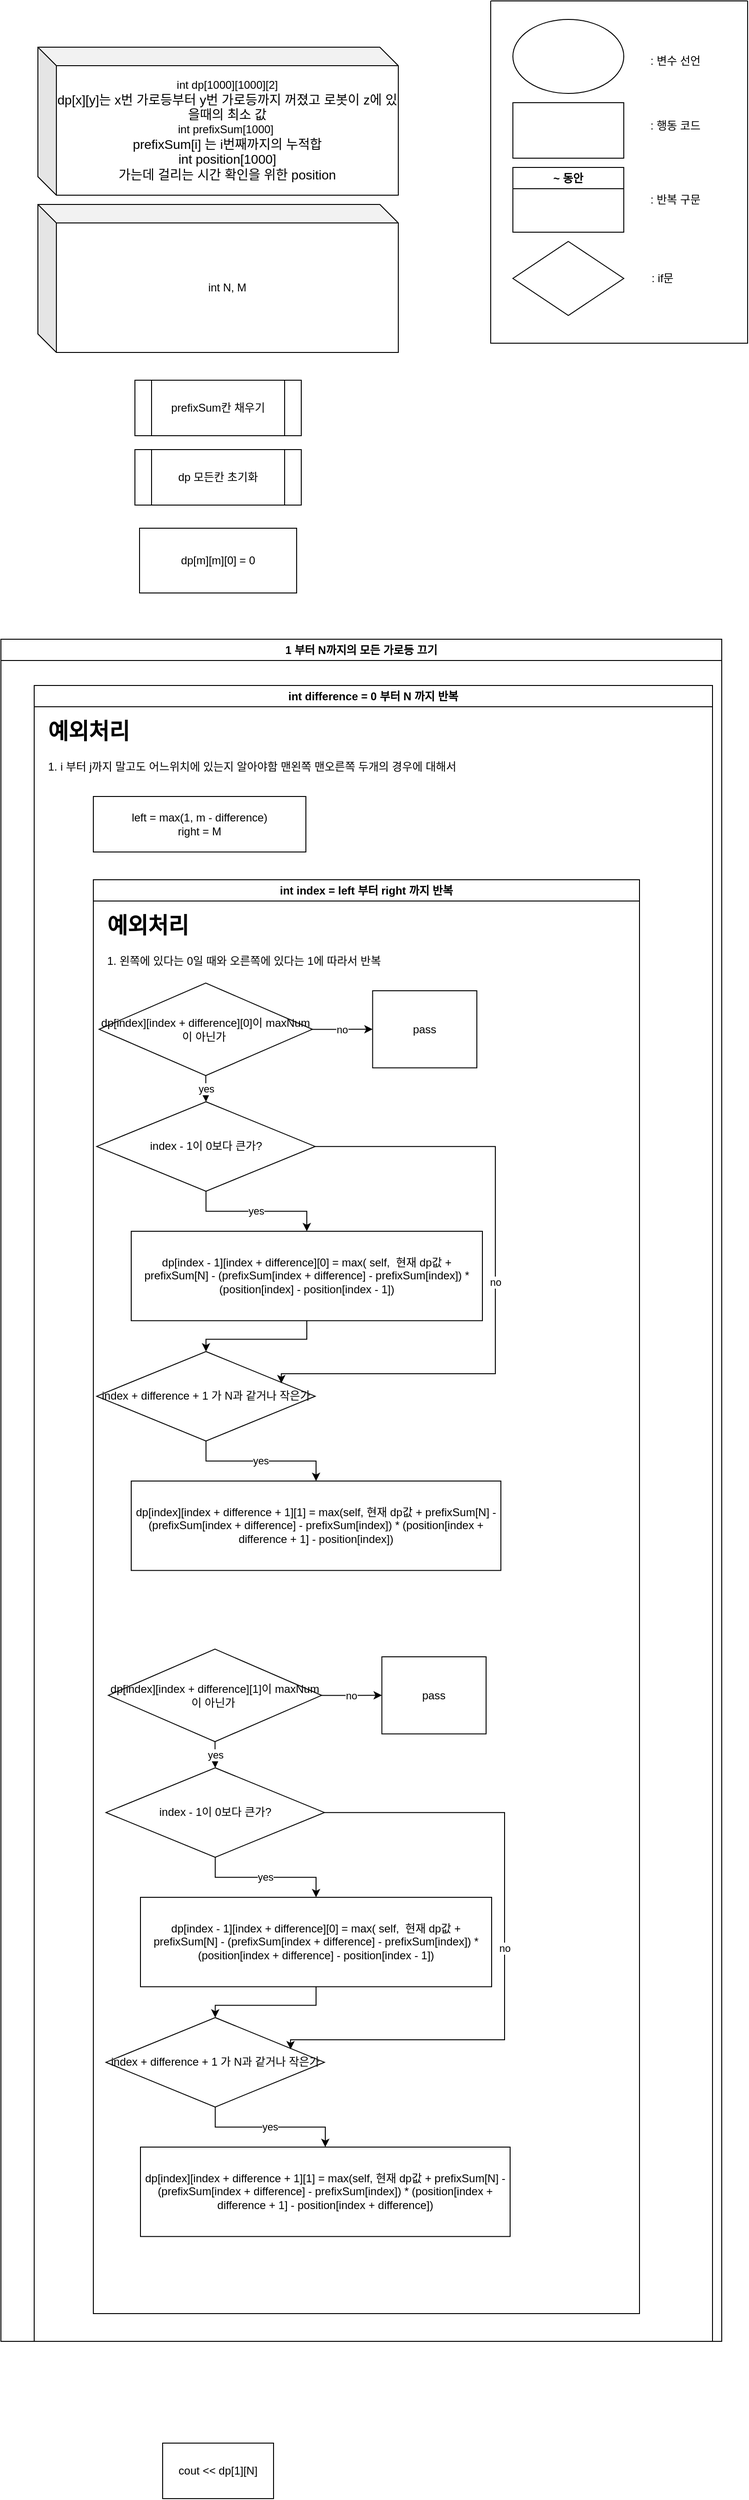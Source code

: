<mxfile version="22.1.16" type="device">
  <diagram name="페이지-1" id="QKZFP016SPlkjbo5rVqc">
    <mxGraphModel dx="983" dy="594" grid="1" gridSize="10" guides="1" tooltips="1" connect="1" arrows="1" fold="1" page="1" pageScale="1" pageWidth="827" pageHeight="1169" math="0" shadow="0">
      <root>
        <mxCell id="0" />
        <mxCell id="1" parent="0" />
        <mxCell id="aZpDNGzhUDElBLdKsNH5-1" value="" style="swimlane;startSize=0;" vertex="1" parent="1">
          <mxGeometry x="530" y="10" width="278" height="370" as="geometry" />
        </mxCell>
        <mxCell id="aZpDNGzhUDElBLdKsNH5-2" value="" style="ellipse;whiteSpace=wrap;html=1;" vertex="1" parent="aZpDNGzhUDElBLdKsNH5-1">
          <mxGeometry x="24" y="20" width="120" height="80" as="geometry" />
        </mxCell>
        <mxCell id="aZpDNGzhUDElBLdKsNH5-3" value=": 변수 선언" style="text;html=1;align=center;verticalAlign=middle;whiteSpace=wrap;rounded=0;" vertex="1" parent="aZpDNGzhUDElBLdKsNH5-1">
          <mxGeometry x="170" y="50" width="60" height="30" as="geometry" />
        </mxCell>
        <mxCell id="aZpDNGzhUDElBLdKsNH5-4" value="" style="rounded=0;whiteSpace=wrap;html=1;" vertex="1" parent="aZpDNGzhUDElBLdKsNH5-1">
          <mxGeometry x="24" y="110" width="120" height="60" as="geometry" />
        </mxCell>
        <mxCell id="aZpDNGzhUDElBLdKsNH5-5" value=": 행동 코드" style="text;html=1;align=center;verticalAlign=middle;whiteSpace=wrap;rounded=0;" vertex="1" parent="aZpDNGzhUDElBLdKsNH5-1">
          <mxGeometry x="170" y="120" width="60" height="30" as="geometry" />
        </mxCell>
        <mxCell id="aZpDNGzhUDElBLdKsNH5-6" value="~ 동안" style="swimlane;whiteSpace=wrap;html=1;" vertex="1" parent="aZpDNGzhUDElBLdKsNH5-1">
          <mxGeometry x="24" y="180" width="120" height="70" as="geometry" />
        </mxCell>
        <mxCell id="aZpDNGzhUDElBLdKsNH5-7" value=": 반복 구문" style="text;html=1;align=center;verticalAlign=middle;whiteSpace=wrap;rounded=0;" vertex="1" parent="aZpDNGzhUDElBLdKsNH5-1">
          <mxGeometry x="170" y="200" width="60" height="30" as="geometry" />
        </mxCell>
        <mxCell id="aZpDNGzhUDElBLdKsNH5-8" value="" style="rhombus;whiteSpace=wrap;html=1;" vertex="1" parent="aZpDNGzhUDElBLdKsNH5-1">
          <mxGeometry x="24" y="260" width="120" height="80" as="geometry" />
        </mxCell>
        <mxCell id="aZpDNGzhUDElBLdKsNH5-9" value=": if문" style="text;html=1;align=center;verticalAlign=middle;whiteSpace=wrap;rounded=0;" vertex="1" parent="aZpDNGzhUDElBLdKsNH5-1">
          <mxGeometry x="156" y="285" width="60" height="30" as="geometry" />
        </mxCell>
        <mxCell id="aZpDNGzhUDElBLdKsNH5-11" value="int dp[1000][1000][2]&lt;br&gt;&lt;font style=&quot;font-size: 14px;&quot;&gt;dp[x][y]는 x번 가로등부터 y번 가로등까지 꺼졌고 로봇이 z에 있을때의 최소 값&lt;/font&gt;&lt;br&gt;int prefixSum[1000]&amp;nbsp;&lt;br&gt;&lt;font style=&quot;font-size: 14px;&quot;&gt;prefixSum[i] 는 i번째까지의 누적합&lt;br&gt;int position[1000]&lt;br&gt;가는데 걸리는 시간 확인을 위한 position&lt;br&gt;&lt;/font&gt;" style="shape=cube;whiteSpace=wrap;html=1;boundedLbl=1;backgroundOutline=1;darkOpacity=0.05;darkOpacity2=0.1;size=20;" vertex="1" parent="1">
          <mxGeometry x="40" y="60" width="390" height="160" as="geometry" />
        </mxCell>
        <mxCell id="aZpDNGzhUDElBLdKsNH5-12" value="int N, M" style="shape=cube;whiteSpace=wrap;html=1;boundedLbl=1;backgroundOutline=1;darkOpacity=0.05;darkOpacity2=0.1;" vertex="1" parent="1">
          <mxGeometry x="40" y="230" width="390" height="160" as="geometry" />
        </mxCell>
        <mxCell id="aZpDNGzhUDElBLdKsNH5-13" value="prefixSum칸 채우기" style="shape=process;whiteSpace=wrap;html=1;backgroundOutline=1;" vertex="1" parent="1">
          <mxGeometry x="145" y="420" width="180" height="60" as="geometry" />
        </mxCell>
        <mxCell id="aZpDNGzhUDElBLdKsNH5-14" value="dp 모든칸 초기화" style="shape=process;whiteSpace=wrap;html=1;backgroundOutline=1;" vertex="1" parent="1">
          <mxGeometry x="145" y="495" width="180" height="60" as="geometry" />
        </mxCell>
        <mxCell id="aZpDNGzhUDElBLdKsNH5-15" value="1 부터 N까지의 모든 가로등 끄기" style="swimlane;whiteSpace=wrap;html=1;" vertex="1" parent="1">
          <mxGeometry y="700" width="780" height="1840" as="geometry" />
        </mxCell>
        <mxCell id="aZpDNGzhUDElBLdKsNH5-18" value="int difference = 0 부터 N 까지 반복" style="swimlane;whiteSpace=wrap;html=1;" vertex="1" parent="aZpDNGzhUDElBLdKsNH5-15">
          <mxGeometry x="36" y="50" width="734" height="1790" as="geometry" />
        </mxCell>
        <mxCell id="aZpDNGzhUDElBLdKsNH5-19" value="&lt;h1&gt;예외처리&lt;/h1&gt;&lt;p&gt;1. i 부터 j까지 말고도 어느위치에 있는지 알아야함 맨왼쪽 맨오른쪽 두개의 경우에 대해서&lt;/p&gt;" style="text;html=1;strokeColor=none;fillColor=none;spacing=5;spacingTop=-20;whiteSpace=wrap;overflow=hidden;rounded=0;" vertex="1" parent="aZpDNGzhUDElBLdKsNH5-18">
          <mxGeometry x="10" y="30" width="450" height="80" as="geometry" />
        </mxCell>
        <mxCell id="aZpDNGzhUDElBLdKsNH5-20" value="left = max(1, m - difference)&lt;br&gt;right = M" style="whiteSpace=wrap;html=1;" vertex="1" parent="aZpDNGzhUDElBLdKsNH5-18">
          <mxGeometry x="64" y="120" width="230" height="60" as="geometry" />
        </mxCell>
        <mxCell id="aZpDNGzhUDElBLdKsNH5-21" value="int index = left 부터 right 까지 반복" style="swimlane;whiteSpace=wrap;html=1;" vertex="1" parent="aZpDNGzhUDElBLdKsNH5-18">
          <mxGeometry x="64" y="210" width="591" height="1550" as="geometry" />
        </mxCell>
        <mxCell id="aZpDNGzhUDElBLdKsNH5-22" value="&lt;h1&gt;예외처리&lt;/h1&gt;&lt;p&gt;1. 왼쪽에 있다는 0일 때와 오른쪽에 있다는 1에 따라서 반복&lt;/p&gt;" style="text;html=1;strokeColor=none;fillColor=none;spacing=5;spacingTop=-20;whiteSpace=wrap;overflow=hidden;rounded=0;" vertex="1" parent="aZpDNGzhUDElBLdKsNH5-21">
          <mxGeometry x="10" y="30" width="386" height="120" as="geometry" />
        </mxCell>
        <mxCell id="aZpDNGzhUDElBLdKsNH5-30" value="" style="group" vertex="1" connectable="0" parent="aZpDNGzhUDElBLdKsNH5-21">
          <mxGeometry x="55" y="120" width="466.85" height="710" as="geometry" />
        </mxCell>
        <mxCell id="aZpDNGzhUDElBLdKsNH5-31" value="dp[index][index + difference][0]이 maxNum이 아닌가&amp;nbsp;" style="rhombus;whiteSpace=wrap;html=1;" vertex="1" parent="aZpDNGzhUDElBLdKsNH5-30">
          <mxGeometry x="-48.74" y="-8.33" width="230.76" height="100" as="geometry" />
        </mxCell>
        <mxCell id="aZpDNGzhUDElBLdKsNH5-34" value="pass" style="whiteSpace=wrap;html=1;rounded=0;" vertex="1" parent="aZpDNGzhUDElBLdKsNH5-30">
          <mxGeometry x="247.227" width="112.773" height="83.333" as="geometry" />
        </mxCell>
        <mxCell id="aZpDNGzhUDElBLdKsNH5-35" value="no" style="edgeStyle=orthogonalEdgeStyle;rounded=0;orthogonalLoop=1;jettySize=auto;html=1;" edge="1" parent="aZpDNGzhUDElBLdKsNH5-30" source="aZpDNGzhUDElBLdKsNH5-31" target="aZpDNGzhUDElBLdKsNH5-34">
          <mxGeometry relative="1" as="geometry" />
        </mxCell>
        <mxCell id="aZpDNGzhUDElBLdKsNH5-42" value="" style="group" vertex="1" connectable="0" parent="aZpDNGzhUDElBLdKsNH5-30">
          <mxGeometry x="-14" y="120" width="436.85" height="290" as="geometry" />
        </mxCell>
        <mxCell id="aZpDNGzhUDElBLdKsNH5-43" value="index - 1이 0보다 큰가?" style="rhombus;whiteSpace=wrap;html=1;" vertex="1" parent="aZpDNGzhUDElBLdKsNH5-42">
          <mxGeometry x="-37.322" width="236.373" height="96.667" as="geometry" />
        </mxCell>
        <mxCell id="aZpDNGzhUDElBLdKsNH5-44" value="dp[index - 1][index + difference][0] = max( self,&amp;nbsp; 현재 dp값 + prefixSum[N] - (prefixSum[index + difference] - prefixSum[index]) * (position[index] - position[index - 1])" style="whiteSpace=wrap;html=1;rounded=0;" vertex="1" parent="aZpDNGzhUDElBLdKsNH5-42">
          <mxGeometry y="140" width="380" height="96.67" as="geometry" />
        </mxCell>
        <mxCell id="aZpDNGzhUDElBLdKsNH5-45" value="yes" style="edgeStyle=orthogonalEdgeStyle;rounded=0;orthogonalLoop=1;jettySize=auto;html=1;" edge="1" parent="aZpDNGzhUDElBLdKsNH5-42" source="aZpDNGzhUDElBLdKsNH5-43" target="aZpDNGzhUDElBLdKsNH5-44">
          <mxGeometry relative="1" as="geometry" />
        </mxCell>
        <mxCell id="aZpDNGzhUDElBLdKsNH5-33" value="yes" style="edgeStyle=orthogonalEdgeStyle;rounded=0;orthogonalLoop=1;jettySize=auto;html=1;" edge="1" parent="aZpDNGzhUDElBLdKsNH5-30" source="aZpDNGzhUDElBLdKsNH5-31" target="aZpDNGzhUDElBLdKsNH5-43">
          <mxGeometry relative="1" as="geometry">
            <mxPoint x="66.6" y="166.67" as="targetPoint" />
          </mxGeometry>
        </mxCell>
        <mxCell id="aZpDNGzhUDElBLdKsNH5-48" value="" style="group" vertex="1" connectable="0" parent="aZpDNGzhUDElBLdKsNH5-30">
          <mxGeometry x="-14" y="390" width="436.85" height="290" as="geometry" />
        </mxCell>
        <mxCell id="aZpDNGzhUDElBLdKsNH5-49" value="index + difference + 1 가 N과 같거나 작은가" style="rhombus;whiteSpace=wrap;html=1;" vertex="1" parent="aZpDNGzhUDElBLdKsNH5-48">
          <mxGeometry x="-37.322" width="236.373" height="96.667" as="geometry" />
        </mxCell>
        <mxCell id="aZpDNGzhUDElBLdKsNH5-50" value="dp[index][index + difference + 1][1] = max(self, 현재 dp값 + prefixSum[N] - (prefixSum[index + difference] - prefixSum[index]) * (position[index + difference + 1] - position[index])" style="whiteSpace=wrap;html=1;rounded=0;" vertex="1" parent="aZpDNGzhUDElBLdKsNH5-48">
          <mxGeometry y="140" width="400" height="96.67" as="geometry" />
        </mxCell>
        <mxCell id="aZpDNGzhUDElBLdKsNH5-51" value="yes" style="edgeStyle=orthogonalEdgeStyle;rounded=0;orthogonalLoop=1;jettySize=auto;html=1;" edge="1" parent="aZpDNGzhUDElBLdKsNH5-48" source="aZpDNGzhUDElBLdKsNH5-49" target="aZpDNGzhUDElBLdKsNH5-50">
          <mxGeometry relative="1" as="geometry" />
        </mxCell>
        <mxCell id="aZpDNGzhUDElBLdKsNH5-47" value="no" style="edgeStyle=orthogonalEdgeStyle;rounded=0;orthogonalLoop=1;jettySize=auto;html=1;entryX=0.845;entryY=0.355;entryDx=0;entryDy=0;entryPerimeter=0;" edge="1" parent="aZpDNGzhUDElBLdKsNH5-30" source="aZpDNGzhUDElBLdKsNH5-43" target="aZpDNGzhUDElBLdKsNH5-49">
          <mxGeometry relative="1" as="geometry">
            <mxPoint x="286.003" y="168.333" as="targetPoint" />
            <Array as="points">
              <mxPoint x="380" y="168" />
              <mxPoint x="380" y="414" />
              <mxPoint x="148" y="414" />
            </Array>
          </mxGeometry>
        </mxCell>
        <mxCell id="aZpDNGzhUDElBLdKsNH5-54" value="" style="edgeStyle=orthogonalEdgeStyle;rounded=0;orthogonalLoop=1;jettySize=auto;html=1;" edge="1" parent="aZpDNGzhUDElBLdKsNH5-30" source="aZpDNGzhUDElBLdKsNH5-44" target="aZpDNGzhUDElBLdKsNH5-49">
          <mxGeometry relative="1" as="geometry" />
        </mxCell>
        <mxCell id="aZpDNGzhUDElBLdKsNH5-72" value="" style="group" vertex="1" connectable="0" parent="aZpDNGzhUDElBLdKsNH5-21">
          <mxGeometry x="65" y="840" width="466.85" height="710" as="geometry" />
        </mxCell>
        <mxCell id="aZpDNGzhUDElBLdKsNH5-73" value="dp[index][index + difference][1]이 maxNum이 아닌가&amp;nbsp;" style="rhombus;whiteSpace=wrap;html=1;" vertex="1" parent="aZpDNGzhUDElBLdKsNH5-72">
          <mxGeometry x="-48.74" y="-8.33" width="230.76" height="100" as="geometry" />
        </mxCell>
        <mxCell id="aZpDNGzhUDElBLdKsNH5-74" value="pass" style="whiteSpace=wrap;html=1;rounded=0;" vertex="1" parent="aZpDNGzhUDElBLdKsNH5-72">
          <mxGeometry x="247.227" width="112.773" height="83.333" as="geometry" />
        </mxCell>
        <mxCell id="aZpDNGzhUDElBLdKsNH5-75" value="no" style="edgeStyle=orthogonalEdgeStyle;rounded=0;orthogonalLoop=1;jettySize=auto;html=1;" edge="1" parent="aZpDNGzhUDElBLdKsNH5-72" source="aZpDNGzhUDElBLdKsNH5-73" target="aZpDNGzhUDElBLdKsNH5-74">
          <mxGeometry relative="1" as="geometry" />
        </mxCell>
        <mxCell id="aZpDNGzhUDElBLdKsNH5-76" value="" style="group" vertex="1" connectable="0" parent="aZpDNGzhUDElBLdKsNH5-72">
          <mxGeometry x="-14" y="120" width="436.85" height="290" as="geometry" />
        </mxCell>
        <mxCell id="aZpDNGzhUDElBLdKsNH5-77" value="index - 1이 0보다 큰가?" style="rhombus;whiteSpace=wrap;html=1;" vertex="1" parent="aZpDNGzhUDElBLdKsNH5-76">
          <mxGeometry x="-37.322" width="236.373" height="96.667" as="geometry" />
        </mxCell>
        <mxCell id="aZpDNGzhUDElBLdKsNH5-78" value="dp[index - 1][index + difference][0] = max( self,&amp;nbsp; 현재 dp값 + prefixSum[N] - (prefixSum[index + difference] - prefixSum[index]) * (position[index + difference] - position[index - 1])" style="whiteSpace=wrap;html=1;rounded=0;" vertex="1" parent="aZpDNGzhUDElBLdKsNH5-76">
          <mxGeometry y="140" width="380" height="96.67" as="geometry" />
        </mxCell>
        <mxCell id="aZpDNGzhUDElBLdKsNH5-79" value="yes" style="edgeStyle=orthogonalEdgeStyle;rounded=0;orthogonalLoop=1;jettySize=auto;html=1;" edge="1" parent="aZpDNGzhUDElBLdKsNH5-76" source="aZpDNGzhUDElBLdKsNH5-77" target="aZpDNGzhUDElBLdKsNH5-78">
          <mxGeometry relative="1" as="geometry" />
        </mxCell>
        <mxCell id="aZpDNGzhUDElBLdKsNH5-80" value="yes" style="edgeStyle=orthogonalEdgeStyle;rounded=0;orthogonalLoop=1;jettySize=auto;html=1;" edge="1" parent="aZpDNGzhUDElBLdKsNH5-72" source="aZpDNGzhUDElBLdKsNH5-73" target="aZpDNGzhUDElBLdKsNH5-77">
          <mxGeometry relative="1" as="geometry">
            <mxPoint x="66.6" y="166.67" as="targetPoint" />
          </mxGeometry>
        </mxCell>
        <mxCell id="aZpDNGzhUDElBLdKsNH5-81" value="" style="group" vertex="1" connectable="0" parent="aZpDNGzhUDElBLdKsNH5-72">
          <mxGeometry x="-14" y="390" width="436.85" height="290" as="geometry" />
        </mxCell>
        <mxCell id="aZpDNGzhUDElBLdKsNH5-82" value="index + difference + 1 가 N과 같거나 작은가" style="rhombus;whiteSpace=wrap;html=1;" vertex="1" parent="aZpDNGzhUDElBLdKsNH5-81">
          <mxGeometry x="-37.322" width="236.373" height="96.667" as="geometry" />
        </mxCell>
        <mxCell id="aZpDNGzhUDElBLdKsNH5-83" value="dp[index][index + difference + 1][1] = max(self, 현재 dp값 + prefixSum[N] - (prefixSum[index + difference] - prefixSum[index]) * (position[index + difference + 1] - position[index + difference])" style="whiteSpace=wrap;html=1;rounded=0;" vertex="1" parent="aZpDNGzhUDElBLdKsNH5-81">
          <mxGeometry y="140" width="400" height="96.67" as="geometry" />
        </mxCell>
        <mxCell id="aZpDNGzhUDElBLdKsNH5-84" value="yes" style="edgeStyle=orthogonalEdgeStyle;rounded=0;orthogonalLoop=1;jettySize=auto;html=1;" edge="1" parent="aZpDNGzhUDElBLdKsNH5-81" source="aZpDNGzhUDElBLdKsNH5-82" target="aZpDNGzhUDElBLdKsNH5-83">
          <mxGeometry relative="1" as="geometry" />
        </mxCell>
        <mxCell id="aZpDNGzhUDElBLdKsNH5-85" value="no" style="edgeStyle=orthogonalEdgeStyle;rounded=0;orthogonalLoop=1;jettySize=auto;html=1;entryX=0.845;entryY=0.355;entryDx=0;entryDy=0;entryPerimeter=0;" edge="1" parent="aZpDNGzhUDElBLdKsNH5-72" source="aZpDNGzhUDElBLdKsNH5-77" target="aZpDNGzhUDElBLdKsNH5-82">
          <mxGeometry relative="1" as="geometry">
            <mxPoint x="286.003" y="168.333" as="targetPoint" />
            <Array as="points">
              <mxPoint x="380" y="168" />
              <mxPoint x="380" y="414" />
              <mxPoint x="148" y="414" />
            </Array>
          </mxGeometry>
        </mxCell>
        <mxCell id="aZpDNGzhUDElBLdKsNH5-86" value="" style="edgeStyle=orthogonalEdgeStyle;rounded=0;orthogonalLoop=1;jettySize=auto;html=1;" edge="1" parent="aZpDNGzhUDElBLdKsNH5-72" source="aZpDNGzhUDElBLdKsNH5-78" target="aZpDNGzhUDElBLdKsNH5-82">
          <mxGeometry relative="1" as="geometry" />
        </mxCell>
        <mxCell id="aZpDNGzhUDElBLdKsNH5-16" value="dp[m][m][0] = 0" style="rounded=0;whiteSpace=wrap;html=1;" vertex="1" parent="1">
          <mxGeometry x="150" y="580" width="170" height="70" as="geometry" />
        </mxCell>
        <mxCell id="aZpDNGzhUDElBLdKsNH5-17" value="cout &amp;lt;&amp;lt; dp[1][N]" style="rounded=0;whiteSpace=wrap;html=1;" vertex="1" parent="1">
          <mxGeometry x="175" y="2650" width="120" height="60" as="geometry" />
        </mxCell>
      </root>
    </mxGraphModel>
  </diagram>
</mxfile>
